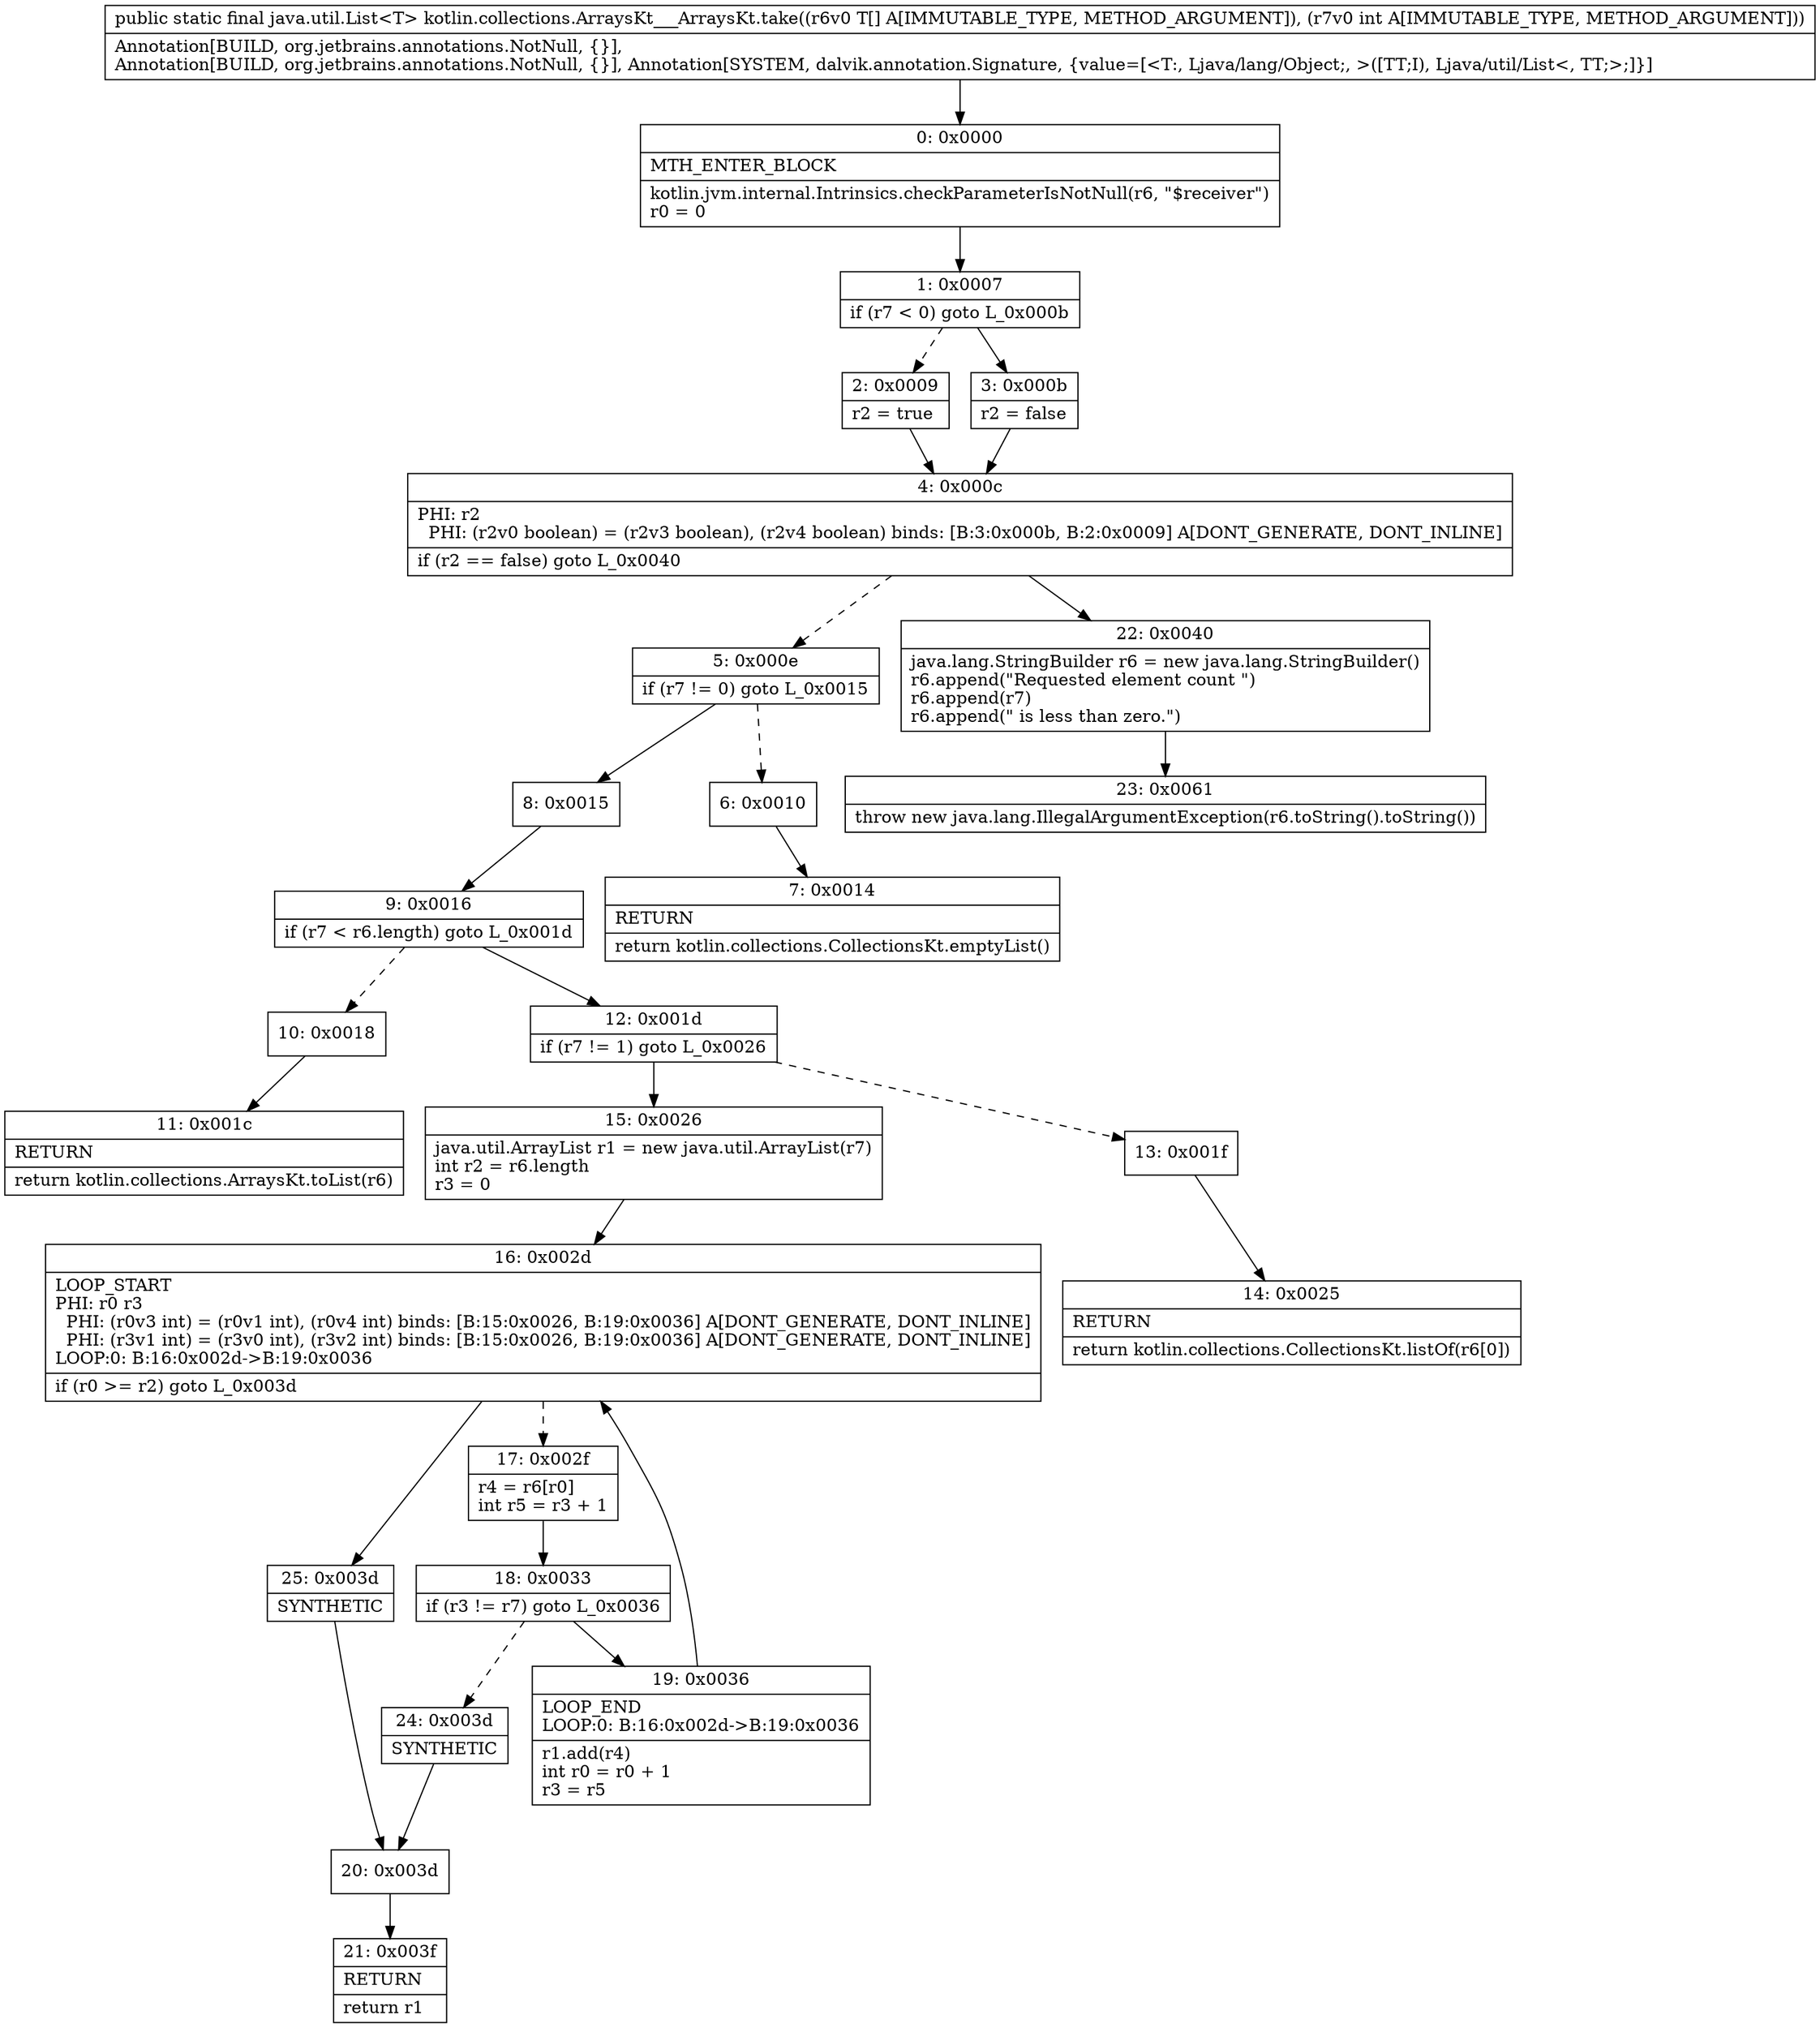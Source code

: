 digraph "CFG forkotlin.collections.ArraysKt___ArraysKt.take([Ljava\/lang\/Object;I)Ljava\/util\/List;" {
Node_0 [shape=record,label="{0\:\ 0x0000|MTH_ENTER_BLOCK\l|kotlin.jvm.internal.Intrinsics.checkParameterIsNotNull(r6, \"$receiver\")\lr0 = 0\l}"];
Node_1 [shape=record,label="{1\:\ 0x0007|if (r7 \< 0) goto L_0x000b\l}"];
Node_2 [shape=record,label="{2\:\ 0x0009|r2 = true\l}"];
Node_3 [shape=record,label="{3\:\ 0x000b|r2 = false\l}"];
Node_4 [shape=record,label="{4\:\ 0x000c|PHI: r2 \l  PHI: (r2v0 boolean) = (r2v3 boolean), (r2v4 boolean) binds: [B:3:0x000b, B:2:0x0009] A[DONT_GENERATE, DONT_INLINE]\l|if (r2 == false) goto L_0x0040\l}"];
Node_5 [shape=record,label="{5\:\ 0x000e|if (r7 != 0) goto L_0x0015\l}"];
Node_6 [shape=record,label="{6\:\ 0x0010}"];
Node_7 [shape=record,label="{7\:\ 0x0014|RETURN\l|return kotlin.collections.CollectionsKt.emptyList()\l}"];
Node_8 [shape=record,label="{8\:\ 0x0015}"];
Node_9 [shape=record,label="{9\:\ 0x0016|if (r7 \< r6.length) goto L_0x001d\l}"];
Node_10 [shape=record,label="{10\:\ 0x0018}"];
Node_11 [shape=record,label="{11\:\ 0x001c|RETURN\l|return kotlin.collections.ArraysKt.toList(r6)\l}"];
Node_12 [shape=record,label="{12\:\ 0x001d|if (r7 != 1) goto L_0x0026\l}"];
Node_13 [shape=record,label="{13\:\ 0x001f}"];
Node_14 [shape=record,label="{14\:\ 0x0025|RETURN\l|return kotlin.collections.CollectionsKt.listOf(r6[0])\l}"];
Node_15 [shape=record,label="{15\:\ 0x0026|java.util.ArrayList r1 = new java.util.ArrayList(r7)\lint r2 = r6.length\lr3 = 0\l}"];
Node_16 [shape=record,label="{16\:\ 0x002d|LOOP_START\lPHI: r0 r3 \l  PHI: (r0v3 int) = (r0v1 int), (r0v4 int) binds: [B:15:0x0026, B:19:0x0036] A[DONT_GENERATE, DONT_INLINE]\l  PHI: (r3v1 int) = (r3v0 int), (r3v2 int) binds: [B:15:0x0026, B:19:0x0036] A[DONT_GENERATE, DONT_INLINE]\lLOOP:0: B:16:0x002d\-\>B:19:0x0036\l|if (r0 \>= r2) goto L_0x003d\l}"];
Node_17 [shape=record,label="{17\:\ 0x002f|r4 = r6[r0]\lint r5 = r3 + 1\l}"];
Node_18 [shape=record,label="{18\:\ 0x0033|if (r3 != r7) goto L_0x0036\l}"];
Node_19 [shape=record,label="{19\:\ 0x0036|LOOP_END\lLOOP:0: B:16:0x002d\-\>B:19:0x0036\l|r1.add(r4)\lint r0 = r0 + 1\lr3 = r5\l}"];
Node_20 [shape=record,label="{20\:\ 0x003d}"];
Node_21 [shape=record,label="{21\:\ 0x003f|RETURN\l|return r1\l}"];
Node_22 [shape=record,label="{22\:\ 0x0040|java.lang.StringBuilder r6 = new java.lang.StringBuilder()\lr6.append(\"Requested element count \")\lr6.append(r7)\lr6.append(\" is less than zero.\")\l}"];
Node_23 [shape=record,label="{23\:\ 0x0061|throw new java.lang.IllegalArgumentException(r6.toString().toString())\l}"];
Node_24 [shape=record,label="{24\:\ 0x003d|SYNTHETIC\l}"];
Node_25 [shape=record,label="{25\:\ 0x003d|SYNTHETIC\l}"];
MethodNode[shape=record,label="{public static final java.util.List\<T\> kotlin.collections.ArraysKt___ArraysKt.take((r6v0 T[] A[IMMUTABLE_TYPE, METHOD_ARGUMENT]), (r7v0 int A[IMMUTABLE_TYPE, METHOD_ARGUMENT]))  | Annotation[BUILD, org.jetbrains.annotations.NotNull, \{\}], \lAnnotation[BUILD, org.jetbrains.annotations.NotNull, \{\}], Annotation[SYSTEM, dalvik.annotation.Signature, \{value=[\<T:, Ljava\/lang\/Object;, \>([TT;I), Ljava\/util\/List\<, TT;\>;]\}]\l}"];
MethodNode -> Node_0;
Node_0 -> Node_1;
Node_1 -> Node_2[style=dashed];
Node_1 -> Node_3;
Node_2 -> Node_4;
Node_3 -> Node_4;
Node_4 -> Node_5[style=dashed];
Node_4 -> Node_22;
Node_5 -> Node_6[style=dashed];
Node_5 -> Node_8;
Node_6 -> Node_7;
Node_8 -> Node_9;
Node_9 -> Node_10[style=dashed];
Node_9 -> Node_12;
Node_10 -> Node_11;
Node_12 -> Node_13[style=dashed];
Node_12 -> Node_15;
Node_13 -> Node_14;
Node_15 -> Node_16;
Node_16 -> Node_17[style=dashed];
Node_16 -> Node_25;
Node_17 -> Node_18;
Node_18 -> Node_19;
Node_18 -> Node_24[style=dashed];
Node_19 -> Node_16;
Node_20 -> Node_21;
Node_22 -> Node_23;
Node_24 -> Node_20;
Node_25 -> Node_20;
}

